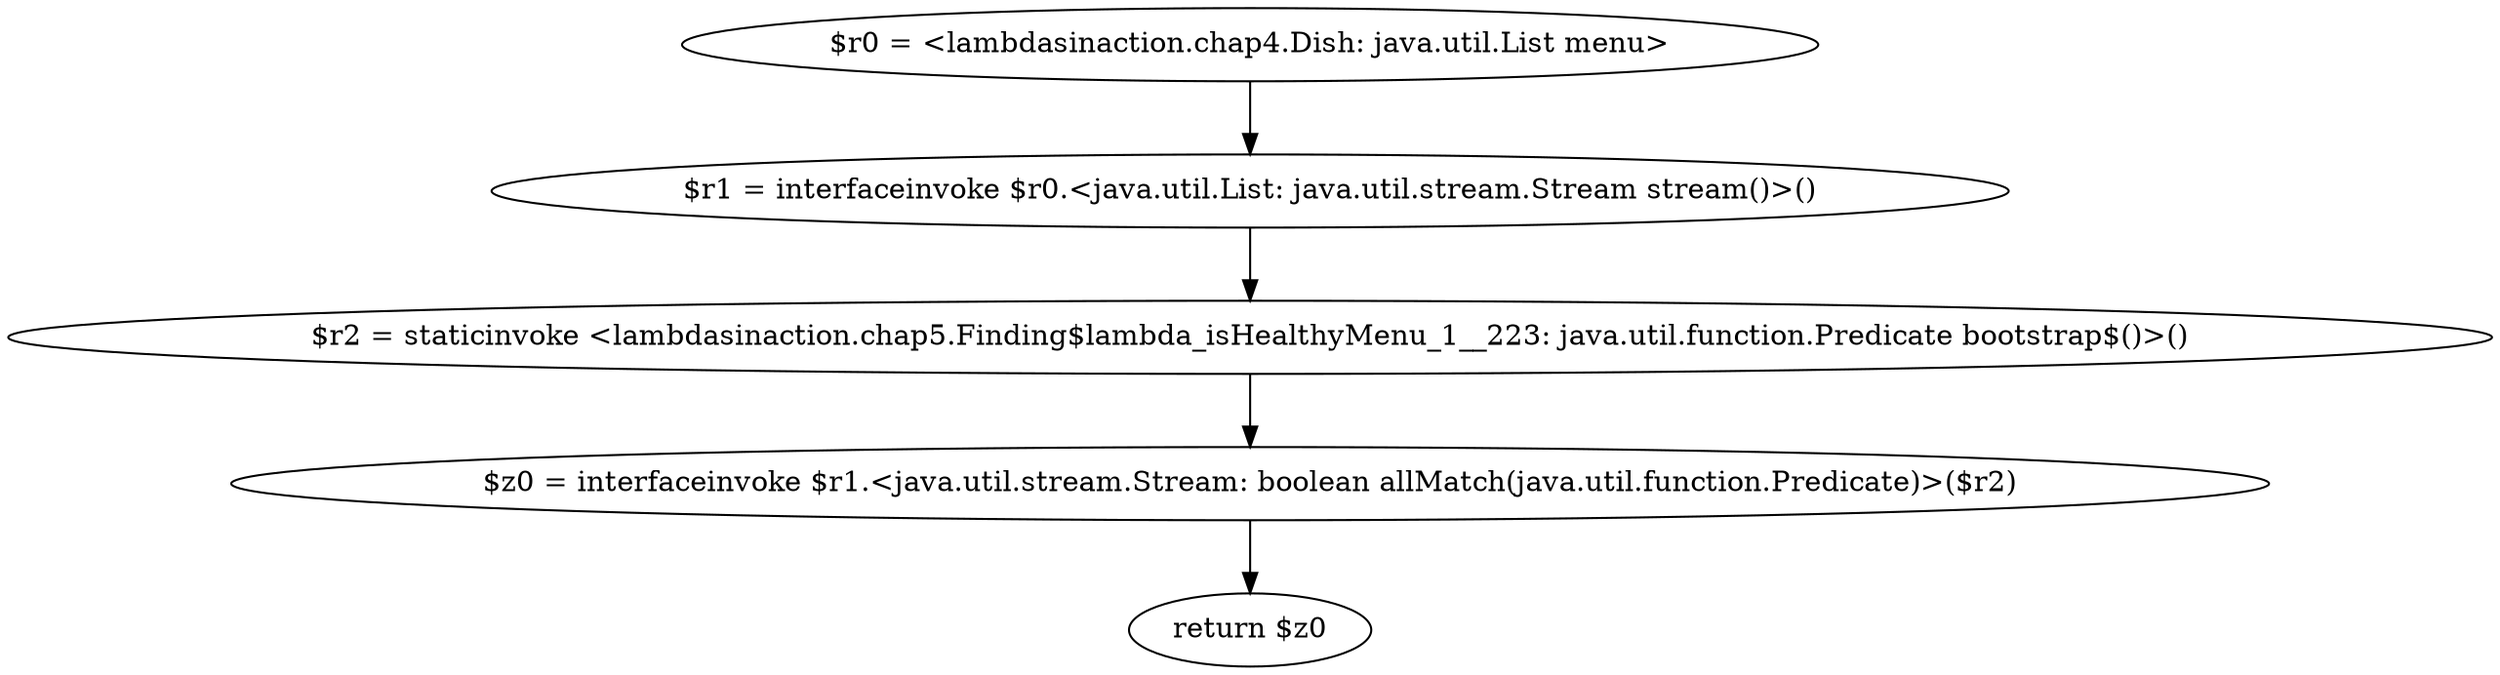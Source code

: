 digraph "unitGraph" {
    "$r0 = <lambdasinaction.chap4.Dish: java.util.List menu>"
    "$r1 = interfaceinvoke $r0.<java.util.List: java.util.stream.Stream stream()>()"
    "$r2 = staticinvoke <lambdasinaction.chap5.Finding$lambda_isHealthyMenu_1__223: java.util.function.Predicate bootstrap$()>()"
    "$z0 = interfaceinvoke $r1.<java.util.stream.Stream: boolean allMatch(java.util.function.Predicate)>($r2)"
    "return $z0"
    "$r0 = <lambdasinaction.chap4.Dish: java.util.List menu>"->"$r1 = interfaceinvoke $r0.<java.util.List: java.util.stream.Stream stream()>()";
    "$r1 = interfaceinvoke $r0.<java.util.List: java.util.stream.Stream stream()>()"->"$r2 = staticinvoke <lambdasinaction.chap5.Finding$lambda_isHealthyMenu_1__223: java.util.function.Predicate bootstrap$()>()";
    "$r2 = staticinvoke <lambdasinaction.chap5.Finding$lambda_isHealthyMenu_1__223: java.util.function.Predicate bootstrap$()>()"->"$z0 = interfaceinvoke $r1.<java.util.stream.Stream: boolean allMatch(java.util.function.Predicate)>($r2)";
    "$z0 = interfaceinvoke $r1.<java.util.stream.Stream: boolean allMatch(java.util.function.Predicate)>($r2)"->"return $z0";
}
